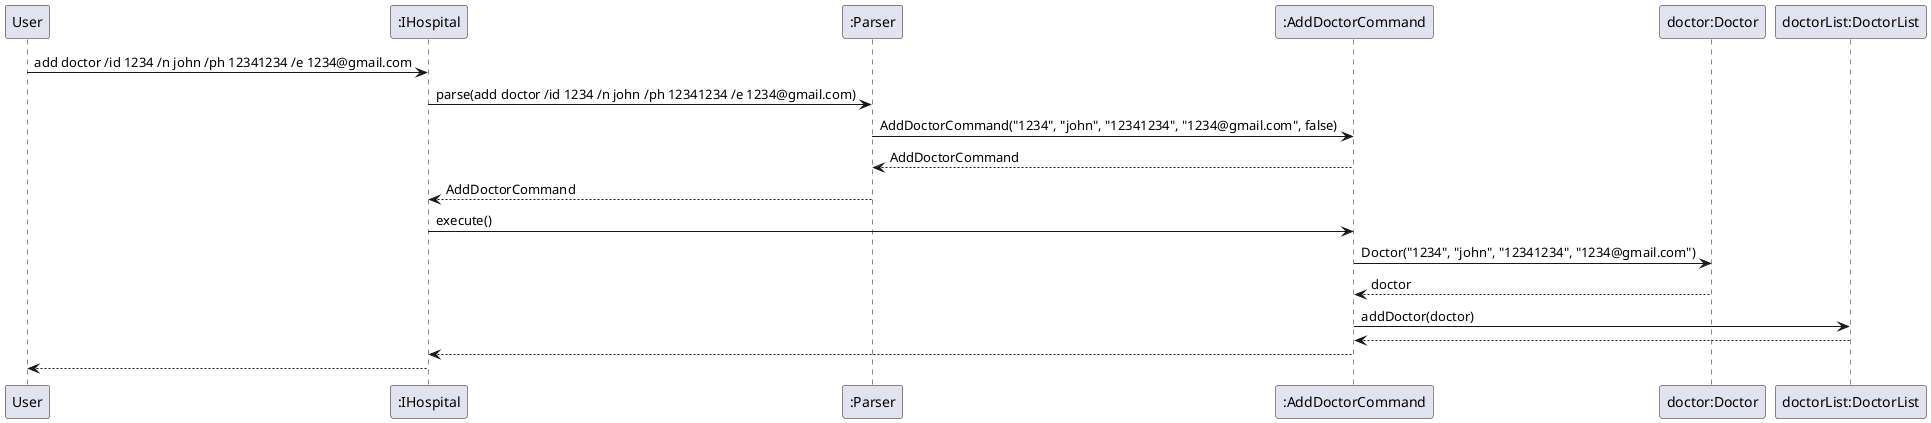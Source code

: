 @startuml
'https://plantuml.com/sequence-diagram


User -> ":IHospital": add doctor /id 1234 /n john /ph 12341234 /e 1234@gmail.com
":IHospital" -> ":Parser": parse(add doctor /id 1234 /n john /ph 12341234 /e 1234@gmail.com)
":Parser" -> ":AddDoctorCommand": AddDoctorCommand("1234", "john", "12341234", "1234@gmail.com", false)
":Parser" <-- ":AddDoctorCommand": AddDoctorCommand
":IHospital" <-- ":Parser": AddDoctorCommand

":IHospital" -> ":AddDoctorCommand": execute()
":AddDoctorCommand" -> "doctor:Doctor": Doctor("1234", "john", "12341234", "1234@gmail.com")
"doctor:Doctor" --> ":AddDoctorCommand": doctor
":AddDoctorCommand" -> "doctorList:DoctorList": addDoctor(doctor)
"doctorList:DoctorList" --> ":AddDoctorCommand"
":IHospital" <-- ":AddDoctorCommand"
User <-- ":IHospital"
@enduml